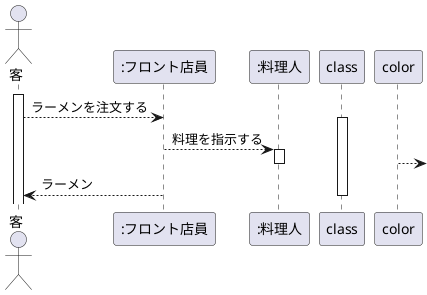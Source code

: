 @startuml
actor 客 as guest
participant ":フロント店員" as clerk
participant ":料理人" as conter
activate guest
guest --> clerk:ラーメンを注文する
activate class
clerk --> conter:料理を指示する
activate conter
color --> 
deactivate conter
deactivate clerk
guest <-- clerk:ラーメン
deactivate class
@enduml
